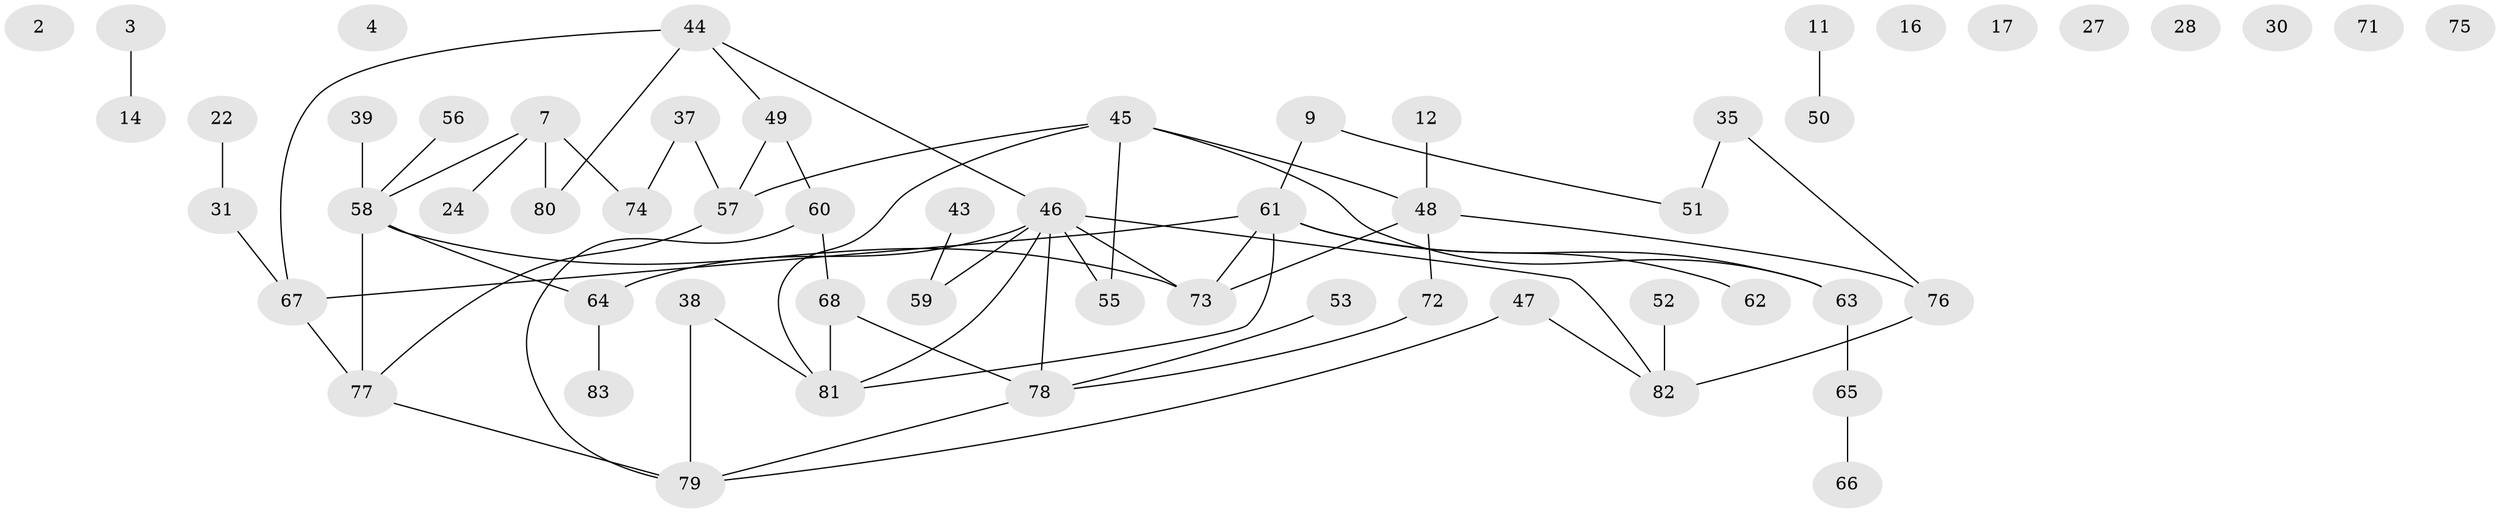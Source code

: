 // original degree distribution, {3: 0.26506024096385544, 0: 0.10843373493975904, 1: 0.21686746987951808, 5: 0.07228915662650602, 4: 0.12048192771084337, 2: 0.21686746987951808}
// Generated by graph-tools (version 1.1) at 2025/42/03/04/25 21:42:56]
// undirected, 58 vertices, 66 edges
graph export_dot {
graph [start="1"]
  node [color=gray90,style=filled];
  2;
  3;
  4;
  7;
  9;
  11;
  12;
  14;
  16;
  17;
  22;
  24;
  27;
  28;
  30;
  31;
  35;
  37;
  38;
  39;
  43;
  44 [super="+40"];
  45 [super="+41"];
  46 [super="+34+25"];
  47;
  48;
  49 [super="+36+42"];
  50;
  51;
  52;
  53;
  55 [super="+26"];
  56;
  57;
  58 [super="+21+54"];
  59;
  60;
  61 [super="+19"];
  62;
  63;
  64;
  65;
  66;
  67;
  68;
  71;
  72 [super="+33"];
  73 [super="+69"];
  74;
  75;
  76 [super="+29"];
  77 [super="+70"];
  78;
  79 [super="+32"];
  80;
  81 [super="+13+15"];
  82 [super="+20"];
  83;
  3 -- 14;
  7 -- 24;
  7 -- 74;
  7 -- 80;
  7 -- 58;
  9 -- 51;
  9 -- 61;
  11 -- 50;
  12 -- 48;
  22 -- 31;
  31 -- 67;
  35 -- 51;
  35 -- 76;
  37 -- 57;
  37 -- 74;
  38 -- 81;
  38 -- 79;
  39 -- 58;
  43 -- 59;
  44 -- 67;
  44 -- 80;
  44 -- 49;
  44 -- 46;
  45 -- 55;
  45 -- 57;
  45 -- 81;
  45 -- 48;
  45 -- 63;
  46 -- 55;
  46 -- 64;
  46 -- 59;
  46 -- 81;
  46 -- 82;
  46 -- 78;
  46 -- 73;
  47 -- 82;
  47 -- 79;
  48 -- 76;
  48 -- 73;
  48 -- 72;
  49 -- 57;
  49 -- 60;
  52 -- 82;
  53 -- 78;
  56 -- 58;
  57 -- 77;
  58 -- 73 [weight=2];
  58 -- 64;
  58 -- 77 [weight=2];
  60 -- 68;
  60 -- 79;
  61 -- 63;
  61 -- 67;
  61 -- 73 [weight=2];
  61 -- 81;
  61 -- 62;
  63 -- 65;
  64 -- 83;
  65 -- 66;
  67 -- 77;
  68 -- 78;
  68 -- 81;
  72 -- 78;
  76 -- 82 [weight=2];
  77 -- 79;
  78 -- 79;
}
